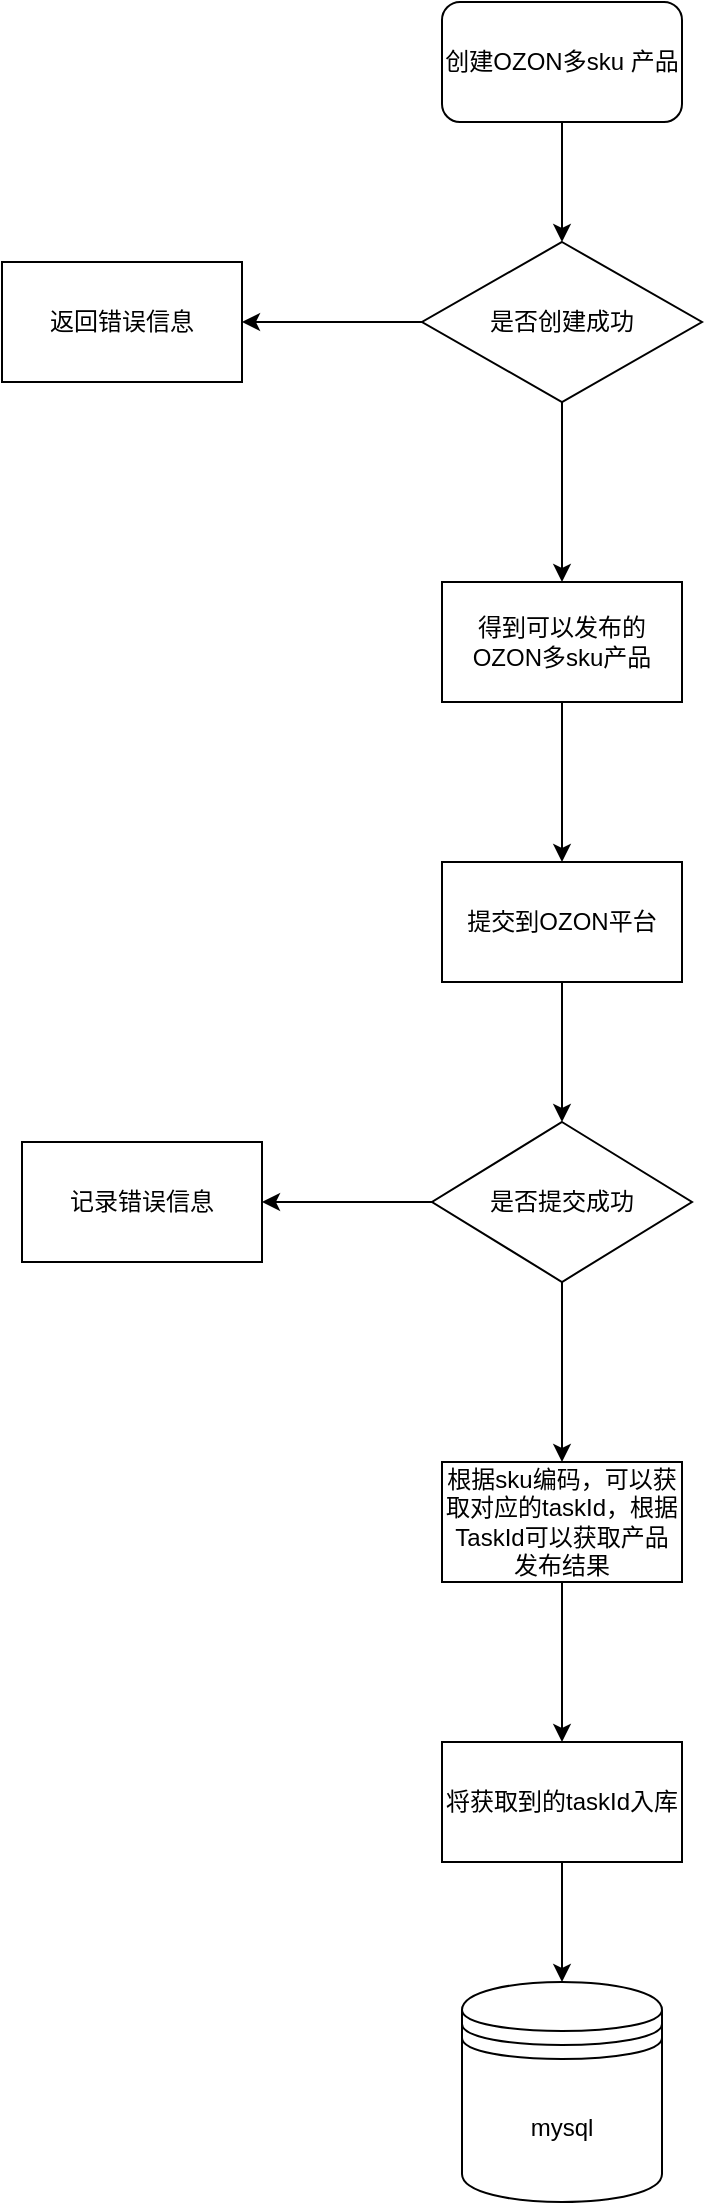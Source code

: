 <mxfile version="17.4.5" type="github">
  <diagram id="C5RBs43oDa-KdzZeNtuy" name="Page-1">
    <mxGraphModel dx="2249" dy="762" grid="1" gridSize="10" guides="1" tooltips="1" connect="1" arrows="1" fold="1" page="1" pageScale="1" pageWidth="827" pageHeight="1169" math="0" shadow="0">
      <root>
        <mxCell id="WIyWlLk6GJQsqaUBKTNV-0" />
        <mxCell id="WIyWlLk6GJQsqaUBKTNV-1" parent="WIyWlLk6GJQsqaUBKTNV-0" />
        <mxCell id="rCscPWLRYR38WvxOdRy4-2" style="edgeStyle=orthogonalEdgeStyle;rounded=0;orthogonalLoop=1;jettySize=auto;html=1;exitX=0.5;exitY=1;exitDx=0;exitDy=0;entryX=0.5;entryY=0;entryDx=0;entryDy=0;" edge="1" parent="WIyWlLk6GJQsqaUBKTNV-1" source="rCscPWLRYR38WvxOdRy4-0" target="rCscPWLRYR38WvxOdRy4-1">
          <mxGeometry relative="1" as="geometry" />
        </mxCell>
        <mxCell id="rCscPWLRYR38WvxOdRy4-0" value="创建OZON多sku 产品" style="rounded=1;whiteSpace=wrap;html=1;" vertex="1" parent="WIyWlLk6GJQsqaUBKTNV-1">
          <mxGeometry x="160" y="160" width="120" height="60" as="geometry" />
        </mxCell>
        <mxCell id="rCscPWLRYR38WvxOdRy4-4" value="" style="edgeStyle=orthogonalEdgeStyle;rounded=0;orthogonalLoop=1;jettySize=auto;html=1;" edge="1" parent="WIyWlLk6GJQsqaUBKTNV-1" source="rCscPWLRYR38WvxOdRy4-1" target="rCscPWLRYR38WvxOdRy4-3">
          <mxGeometry relative="1" as="geometry" />
        </mxCell>
        <mxCell id="rCscPWLRYR38WvxOdRy4-20" value="" style="edgeStyle=orthogonalEdgeStyle;rounded=0;orthogonalLoop=1;jettySize=auto;html=1;" edge="1" parent="WIyWlLk6GJQsqaUBKTNV-1" source="rCscPWLRYR38WvxOdRy4-1" target="rCscPWLRYR38WvxOdRy4-19">
          <mxGeometry relative="1" as="geometry" />
        </mxCell>
        <mxCell id="rCscPWLRYR38WvxOdRy4-1" value="是否创建成功" style="rhombus;whiteSpace=wrap;html=1;" vertex="1" parent="WIyWlLk6GJQsqaUBKTNV-1">
          <mxGeometry x="150" y="280" width="140" height="80" as="geometry" />
        </mxCell>
        <mxCell id="rCscPWLRYR38WvxOdRy4-6" value="" style="edgeStyle=orthogonalEdgeStyle;rounded=0;orthogonalLoop=1;jettySize=auto;html=1;" edge="1" parent="WIyWlLk6GJQsqaUBKTNV-1" source="rCscPWLRYR38WvxOdRy4-3" target="rCscPWLRYR38WvxOdRy4-5">
          <mxGeometry relative="1" as="geometry" />
        </mxCell>
        <mxCell id="rCscPWLRYR38WvxOdRy4-3" value="得到可以发布的OZON多sku产品" style="whiteSpace=wrap;html=1;" vertex="1" parent="WIyWlLk6GJQsqaUBKTNV-1">
          <mxGeometry x="160" y="450" width="120" height="60" as="geometry" />
        </mxCell>
        <mxCell id="rCscPWLRYR38WvxOdRy4-8" value="" style="edgeStyle=orthogonalEdgeStyle;rounded=0;orthogonalLoop=1;jettySize=auto;html=1;" edge="1" parent="WIyWlLk6GJQsqaUBKTNV-1" source="rCscPWLRYR38WvxOdRy4-5" target="rCscPWLRYR38WvxOdRy4-7">
          <mxGeometry relative="1" as="geometry" />
        </mxCell>
        <mxCell id="rCscPWLRYR38WvxOdRy4-5" value="提交到OZON平台" style="whiteSpace=wrap;html=1;" vertex="1" parent="WIyWlLk6GJQsqaUBKTNV-1">
          <mxGeometry x="160" y="590" width="120" height="60" as="geometry" />
        </mxCell>
        <mxCell id="rCscPWLRYR38WvxOdRy4-12" value="" style="edgeStyle=orthogonalEdgeStyle;rounded=0;orthogonalLoop=1;jettySize=auto;html=1;" edge="1" parent="WIyWlLk6GJQsqaUBKTNV-1" source="rCscPWLRYR38WvxOdRy4-7" target="rCscPWLRYR38WvxOdRy4-11">
          <mxGeometry relative="1" as="geometry" />
        </mxCell>
        <mxCell id="rCscPWLRYR38WvxOdRy4-23" value="" style="edgeStyle=orthogonalEdgeStyle;rounded=0;orthogonalLoop=1;jettySize=auto;html=1;" edge="1" parent="WIyWlLk6GJQsqaUBKTNV-1" source="rCscPWLRYR38WvxOdRy4-7" target="rCscPWLRYR38WvxOdRy4-22">
          <mxGeometry relative="1" as="geometry" />
        </mxCell>
        <mxCell id="rCscPWLRYR38WvxOdRy4-7" value="是否提交成功" style="rhombus;whiteSpace=wrap;html=1;" vertex="1" parent="WIyWlLk6GJQsqaUBKTNV-1">
          <mxGeometry x="155" y="720" width="130" height="80" as="geometry" />
        </mxCell>
        <mxCell id="rCscPWLRYR38WvxOdRy4-16" value="" style="edgeStyle=orthogonalEdgeStyle;rounded=0;orthogonalLoop=1;jettySize=auto;html=1;" edge="1" parent="WIyWlLk6GJQsqaUBKTNV-1" source="rCscPWLRYR38WvxOdRy4-11" target="rCscPWLRYR38WvxOdRy4-15">
          <mxGeometry relative="1" as="geometry" />
        </mxCell>
        <mxCell id="rCscPWLRYR38WvxOdRy4-11" value="根据sku编码，可以获取对应的taskId，根据TaskId可以获取产品发布结果" style="whiteSpace=wrap;html=1;" vertex="1" parent="WIyWlLk6GJQsqaUBKTNV-1">
          <mxGeometry x="160" y="890" width="120" height="60" as="geometry" />
        </mxCell>
        <mxCell id="rCscPWLRYR38WvxOdRy4-18" value="" style="edgeStyle=orthogonalEdgeStyle;rounded=0;orthogonalLoop=1;jettySize=auto;html=1;" edge="1" parent="WIyWlLk6GJQsqaUBKTNV-1" source="rCscPWLRYR38WvxOdRy4-15" target="rCscPWLRYR38WvxOdRy4-24">
          <mxGeometry relative="1" as="geometry">
            <mxPoint x="220" y="1160" as="targetPoint" />
          </mxGeometry>
        </mxCell>
        <mxCell id="rCscPWLRYR38WvxOdRy4-15" value="将获取到的taskId入库" style="whiteSpace=wrap;html=1;" vertex="1" parent="WIyWlLk6GJQsqaUBKTNV-1">
          <mxGeometry x="160" y="1030" width="120" height="60" as="geometry" />
        </mxCell>
        <mxCell id="rCscPWLRYR38WvxOdRy4-19" value="返回错误信息" style="whiteSpace=wrap;html=1;" vertex="1" parent="WIyWlLk6GJQsqaUBKTNV-1">
          <mxGeometry x="-60" y="290" width="120" height="60" as="geometry" />
        </mxCell>
        <mxCell id="rCscPWLRYR38WvxOdRy4-22" value="记录错误信息" style="whiteSpace=wrap;html=1;" vertex="1" parent="WIyWlLk6GJQsqaUBKTNV-1">
          <mxGeometry x="-50" y="730" width="120" height="60" as="geometry" />
        </mxCell>
        <mxCell id="rCscPWLRYR38WvxOdRy4-24" value="mysql" style="shape=datastore;whiteSpace=wrap;html=1;" vertex="1" parent="WIyWlLk6GJQsqaUBKTNV-1">
          <mxGeometry x="170" y="1150" width="100" height="110" as="geometry" />
        </mxCell>
      </root>
    </mxGraphModel>
  </diagram>
</mxfile>
